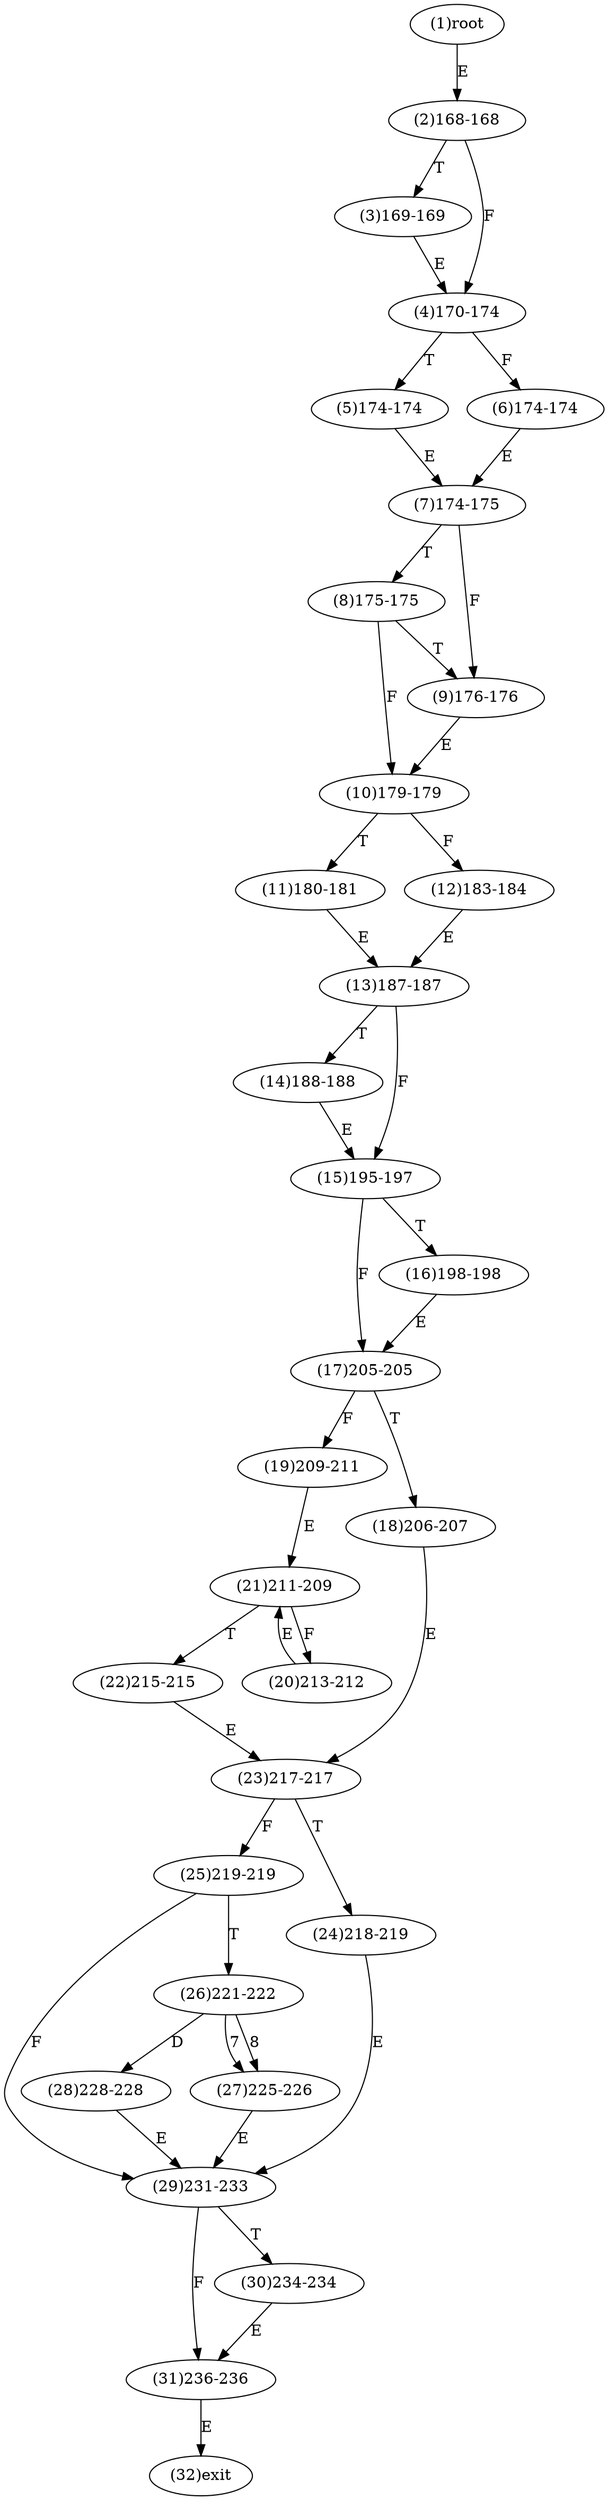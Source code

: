 digraph "" { 
1[ label="(1)root"];
2[ label="(2)168-168"];
3[ label="(3)169-169"];
4[ label="(4)170-174"];
5[ label="(5)174-174"];
6[ label="(6)174-174"];
7[ label="(7)174-175"];
8[ label="(8)175-175"];
9[ label="(9)176-176"];
10[ label="(10)179-179"];
11[ label="(11)180-181"];
12[ label="(12)183-184"];
13[ label="(13)187-187"];
14[ label="(14)188-188"];
15[ label="(15)195-197"];
17[ label="(17)205-205"];
16[ label="(16)198-198"];
19[ label="(19)209-211"];
18[ label="(18)206-207"];
21[ label="(21)211-209"];
20[ label="(20)213-212"];
23[ label="(23)217-217"];
22[ label="(22)215-215"];
25[ label="(25)219-219"];
24[ label="(24)218-219"];
27[ label="(27)225-226"];
26[ label="(26)221-222"];
29[ label="(29)231-233"];
28[ label="(28)228-228"];
31[ label="(31)236-236"];
30[ label="(30)234-234"];
32[ label="(32)exit"];
1->2[ label="E"];
2->4[ label="F"];
2->3[ label="T"];
3->4[ label="E"];
4->6[ label="F"];
4->5[ label="T"];
5->7[ label="E"];
6->7[ label="E"];
7->9[ label="F"];
7->8[ label="T"];
8->10[ label="F"];
8->9[ label="T"];
9->10[ label="E"];
10->12[ label="F"];
10->11[ label="T"];
11->13[ label="E"];
12->13[ label="E"];
13->15[ label="F"];
13->14[ label="T"];
14->15[ label="E"];
15->17[ label="F"];
15->16[ label="T"];
16->17[ label="E"];
17->19[ label="F"];
17->18[ label="T"];
18->23[ label="E"];
19->21[ label="E"];
20->21[ label="E"];
21->20[ label="F"];
21->22[ label="T"];
22->23[ label="E"];
23->25[ label="F"];
23->24[ label="T"];
24->29[ label="E"];
25->29[ label="F"];
25->26[ label="T"];
26->27[ label="7"];
26->27[ label="8"];
26->28[ label="D"];
27->29[ label="E"];
28->29[ label="E"];
29->31[ label="F"];
29->30[ label="T"];
30->31[ label="E"];
31->32[ label="E"];
}